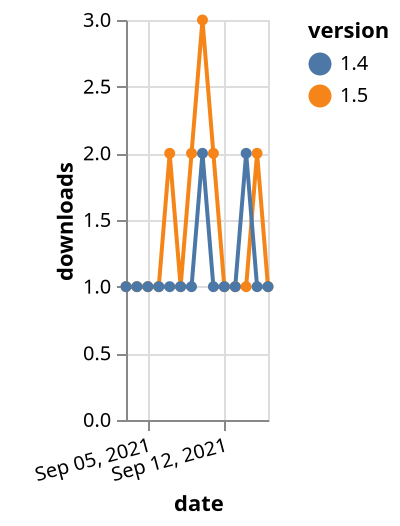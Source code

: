 {"$schema": "https://vega.github.io/schema/vega-lite/v5.json", "description": "A simple bar chart with embedded data.", "data": {"values": [{"date": "2021-09-03", "total": 235, "delta": 1, "version": "1.5"}, {"date": "2021-09-04", "total": 236, "delta": 1, "version": "1.5"}, {"date": "2021-09-05", "total": 237, "delta": 1, "version": "1.5"}, {"date": "2021-09-06", "total": 238, "delta": 1, "version": "1.5"}, {"date": "2021-09-07", "total": 240, "delta": 2, "version": "1.5"}, {"date": "2021-09-08", "total": 241, "delta": 1, "version": "1.5"}, {"date": "2021-09-09", "total": 243, "delta": 2, "version": "1.5"}, {"date": "2021-09-10", "total": 246, "delta": 3, "version": "1.5"}, {"date": "2021-09-11", "total": 248, "delta": 2, "version": "1.5"}, {"date": "2021-09-12", "total": 249, "delta": 1, "version": "1.5"}, {"date": "2021-09-13", "total": 250, "delta": 1, "version": "1.5"}, {"date": "2021-09-14", "total": 251, "delta": 1, "version": "1.5"}, {"date": "2021-09-15", "total": 253, "delta": 2, "version": "1.5"}, {"date": "2021-09-16", "total": 254, "delta": 1, "version": "1.5"}, {"date": "2021-09-03", "total": 269, "delta": 1, "version": "1.4"}, {"date": "2021-09-04", "total": 270, "delta": 1, "version": "1.4"}, {"date": "2021-09-05", "total": 271, "delta": 1, "version": "1.4"}, {"date": "2021-09-06", "total": 272, "delta": 1, "version": "1.4"}, {"date": "2021-09-07", "total": 273, "delta": 1, "version": "1.4"}, {"date": "2021-09-08", "total": 274, "delta": 1, "version": "1.4"}, {"date": "2021-09-09", "total": 275, "delta": 1, "version": "1.4"}, {"date": "2021-09-10", "total": 277, "delta": 2, "version": "1.4"}, {"date": "2021-09-11", "total": 278, "delta": 1, "version": "1.4"}, {"date": "2021-09-12", "total": 279, "delta": 1, "version": "1.4"}, {"date": "2021-09-13", "total": 280, "delta": 1, "version": "1.4"}, {"date": "2021-09-14", "total": 282, "delta": 2, "version": "1.4"}, {"date": "2021-09-15", "total": 283, "delta": 1, "version": "1.4"}, {"date": "2021-09-16", "total": 284, "delta": 1, "version": "1.4"}]}, "width": "container", "mark": {"type": "line", "point": {"filled": true}}, "encoding": {"x": {"field": "date", "type": "temporal", "timeUnit": "yearmonthdate", "title": "date", "axis": {"labelAngle": -15}}, "y": {"field": "delta", "type": "quantitative", "title": "downloads"}, "color": {"field": "version", "type": "nominal"}, "tooltip": {"field": "delta"}}}